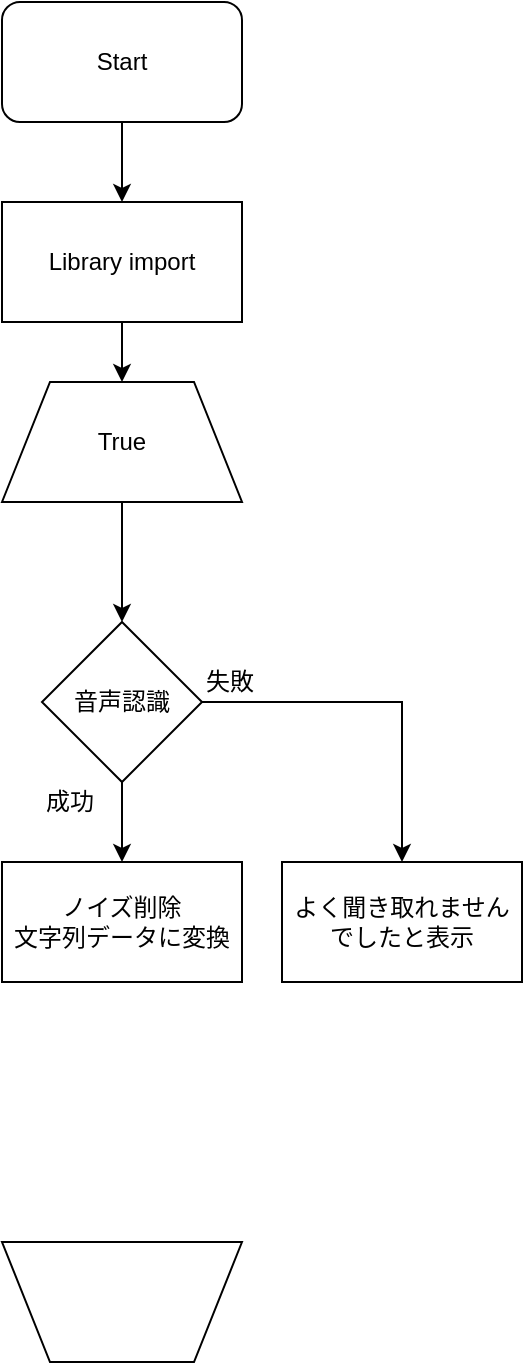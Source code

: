 <mxfile version="13.1.3">
    <diagram id="QbpugXXi04N0f4vuCbU1" name="Page-1">
        <mxGraphModel dx="2050" dy="1250" grid="1" gridSize="10" guides="1" tooltips="1" connect="1" arrows="1" fold="1" page="1" pageScale="1" pageWidth="827" pageHeight="1169" math="0" shadow="0">
            <root>
                <mxCell id="0"/>
                <mxCell id="1" parent="0"/>
                <mxCell id="26" value="" style="edgeStyle=orthogonalEdgeStyle;rounded=0;orthogonalLoop=1;jettySize=auto;html=1;" parent="1" source="14" target="24" edge="1">
                    <mxGeometry relative="1" as="geometry"/>
                </mxCell>
                <mxCell id="34" style="edgeStyle=orthogonalEdgeStyle;rounded=0;orthogonalLoop=1;jettySize=auto;html=1;entryX=0.5;entryY=0;entryDx=0;entryDy=0;" parent="1" source="14" target="23" edge="1">
                    <mxGeometry relative="1" as="geometry"/>
                </mxCell>
                <mxCell id="14" value="音声認識" style="rhombus;whiteSpace=wrap;html=1;" parent="1" vertex="1">
                    <mxGeometry x="320" y="320" width="80" height="80" as="geometry"/>
                </mxCell>
                <mxCell id="21" value="" style="edgeStyle=orthogonalEdgeStyle;rounded=0;orthogonalLoop=1;jettySize=auto;html=1;" parent="1" source="15" target="16" edge="1">
                    <mxGeometry relative="1" as="geometry"/>
                </mxCell>
                <mxCell id="15" value="Start" style="rounded=1;whiteSpace=wrap;html=1;" parent="1" vertex="1">
                    <mxGeometry x="300" y="10" width="120" height="60" as="geometry"/>
                </mxCell>
                <mxCell id="38" value="" style="edgeStyle=orthogonalEdgeStyle;rounded=0;orthogonalLoop=1;jettySize=auto;html=1;" parent="1" source="16" target="37" edge="1">
                    <mxGeometry relative="1" as="geometry"/>
                </mxCell>
                <mxCell id="16" value="Library import" style="rounded=0;whiteSpace=wrap;html=1;" parent="1" vertex="1">
                    <mxGeometry x="300" y="110" width="120" height="60" as="geometry"/>
                </mxCell>
                <mxCell id="23" value="よく聞き取れませんでしたと表示" style="rounded=0;whiteSpace=wrap;html=1;" parent="1" vertex="1">
                    <mxGeometry x="440" y="440" width="120" height="60" as="geometry"/>
                </mxCell>
                <mxCell id="24" value="ノイズ削除&lt;br&gt;文字列データに変換" style="rounded=0;whiteSpace=wrap;html=1;" parent="1" vertex="1">
                    <mxGeometry x="300" y="440" width="120" height="60" as="geometry"/>
                </mxCell>
                <mxCell id="35" value="成功" style="text;html=1;resizable=0;points=[];autosize=1;align=left;verticalAlign=top;spacingTop=-4;" parent="1" vertex="1">
                    <mxGeometry x="320" y="400" width="40" height="10" as="geometry"/>
                </mxCell>
                <mxCell id="36" value="失敗" style="text;html=1;resizable=0;points=[];autosize=1;align=left;verticalAlign=top;spacingTop=-4;" parent="1" vertex="1">
                    <mxGeometry x="400" y="340" width="40" height="10" as="geometry"/>
                </mxCell>
                <mxCell id="39" value="" style="edgeStyle=orthogonalEdgeStyle;rounded=0;orthogonalLoop=1;jettySize=auto;html=1;" parent="1" source="37" target="14" edge="1">
                    <mxGeometry relative="1" as="geometry"/>
                </mxCell>
                <mxCell id="37" value="True" style="shape=trapezoid;perimeter=trapezoidPerimeter;whiteSpace=wrap;html=1;" parent="1" vertex="1">
                    <mxGeometry x="300" y="200" width="120" height="60" as="geometry"/>
                </mxCell>
                <mxCell id="40" value="" style="shape=trapezoid;perimeter=trapezoidPerimeter;whiteSpace=wrap;html=1;direction=west;" parent="1" vertex="1">
                    <mxGeometry x="300" y="630" width="120" height="60" as="geometry"/>
                </mxCell>
            </root>
        </mxGraphModel>
    </diagram>
</mxfile>